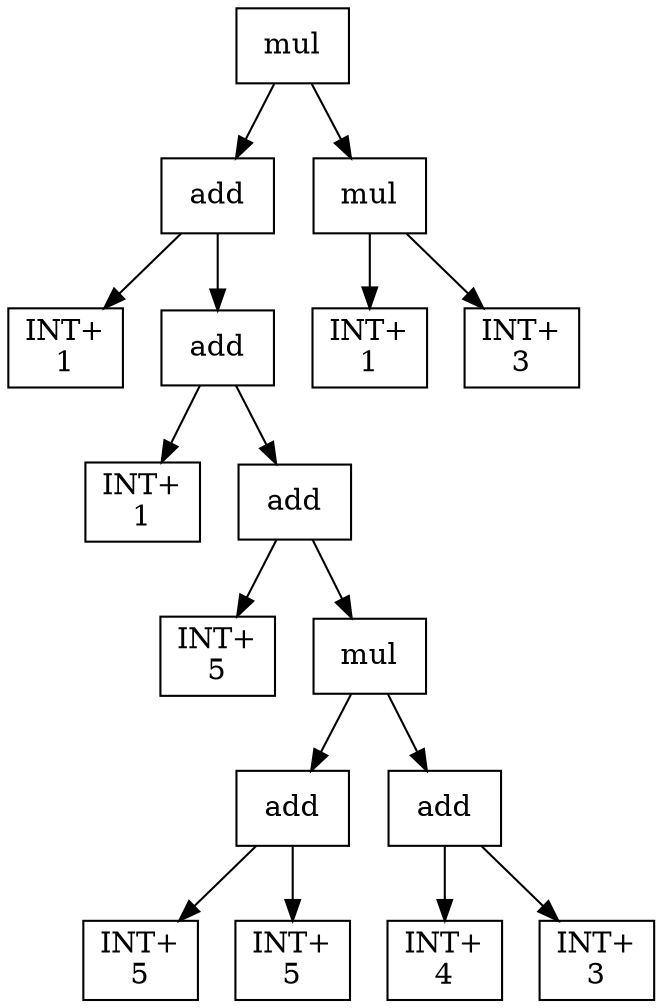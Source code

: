 digraph expr {
  node [shape=box];
  n1 [label="mul"];
  n2 [label="add"];
  n3 [label="INT+\n1"];
  n4 [label="add"];
  n5 [label="INT+\n1"];
  n6 [label="add"];
  n7 [label="INT+\n5"];
  n8 [label="mul"];
  n9 [label="add"];
  n10 [label="INT+\n5"];
  n11 [label="INT+\n5"];
  n9 -> n10;
  n9 -> n11;
  n12 [label="add"];
  n13 [label="INT+\n4"];
  n14 [label="INT+\n3"];
  n12 -> n13;
  n12 -> n14;
  n8 -> n9;
  n8 -> n12;
  n6 -> n7;
  n6 -> n8;
  n4 -> n5;
  n4 -> n6;
  n2 -> n3;
  n2 -> n4;
  n15 [label="mul"];
  n16 [label="INT+\n1"];
  n17 [label="INT+\n3"];
  n15 -> n16;
  n15 -> n17;
  n1 -> n2;
  n1 -> n15;
}